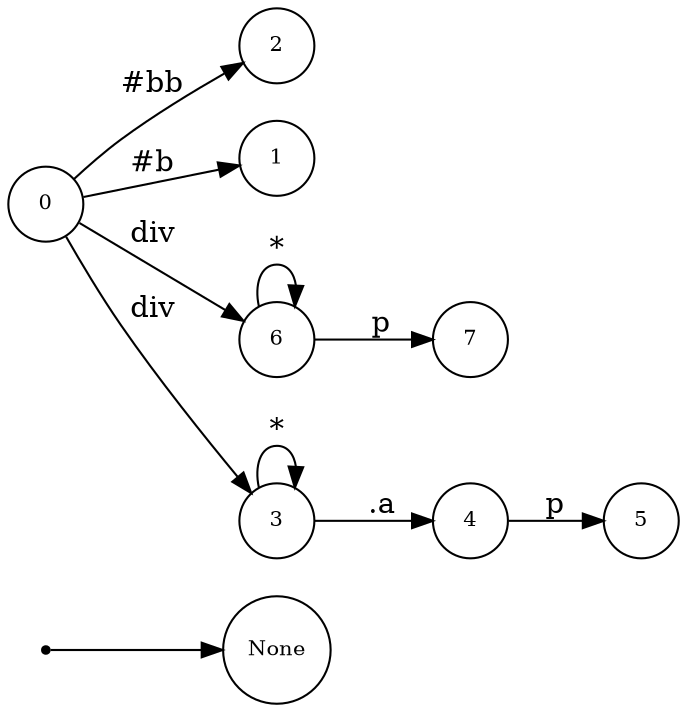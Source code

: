 digraph NFA {
  rankdir=LR;
  node [shape=circle, fontsize=10];
  __start [shape=point, label=""];
  __start -> None;
  2 [label="2"];
  1 [label="1"];
  0 [label="0"];
  6 [label="6"];
  4 [label="4"];
  3 [label="3"];
  7 [label="7"];
  5 [label="5"];
  { node [shape=doublecircle]; 1 2 5 7 }
  0 -> 1 [label="#b"];
  0 -> 2 [label="#bb"];
  0 -> 3 [label="div"];
  3 -> 3 [label="*"];
  3 -> 4 [label=".a"];
  4 -> 5 [label="p"];
  0 -> 6 [label="div"];
  6 -> 6 [label="*"];
  6 -> 7 [label="p"];
}
